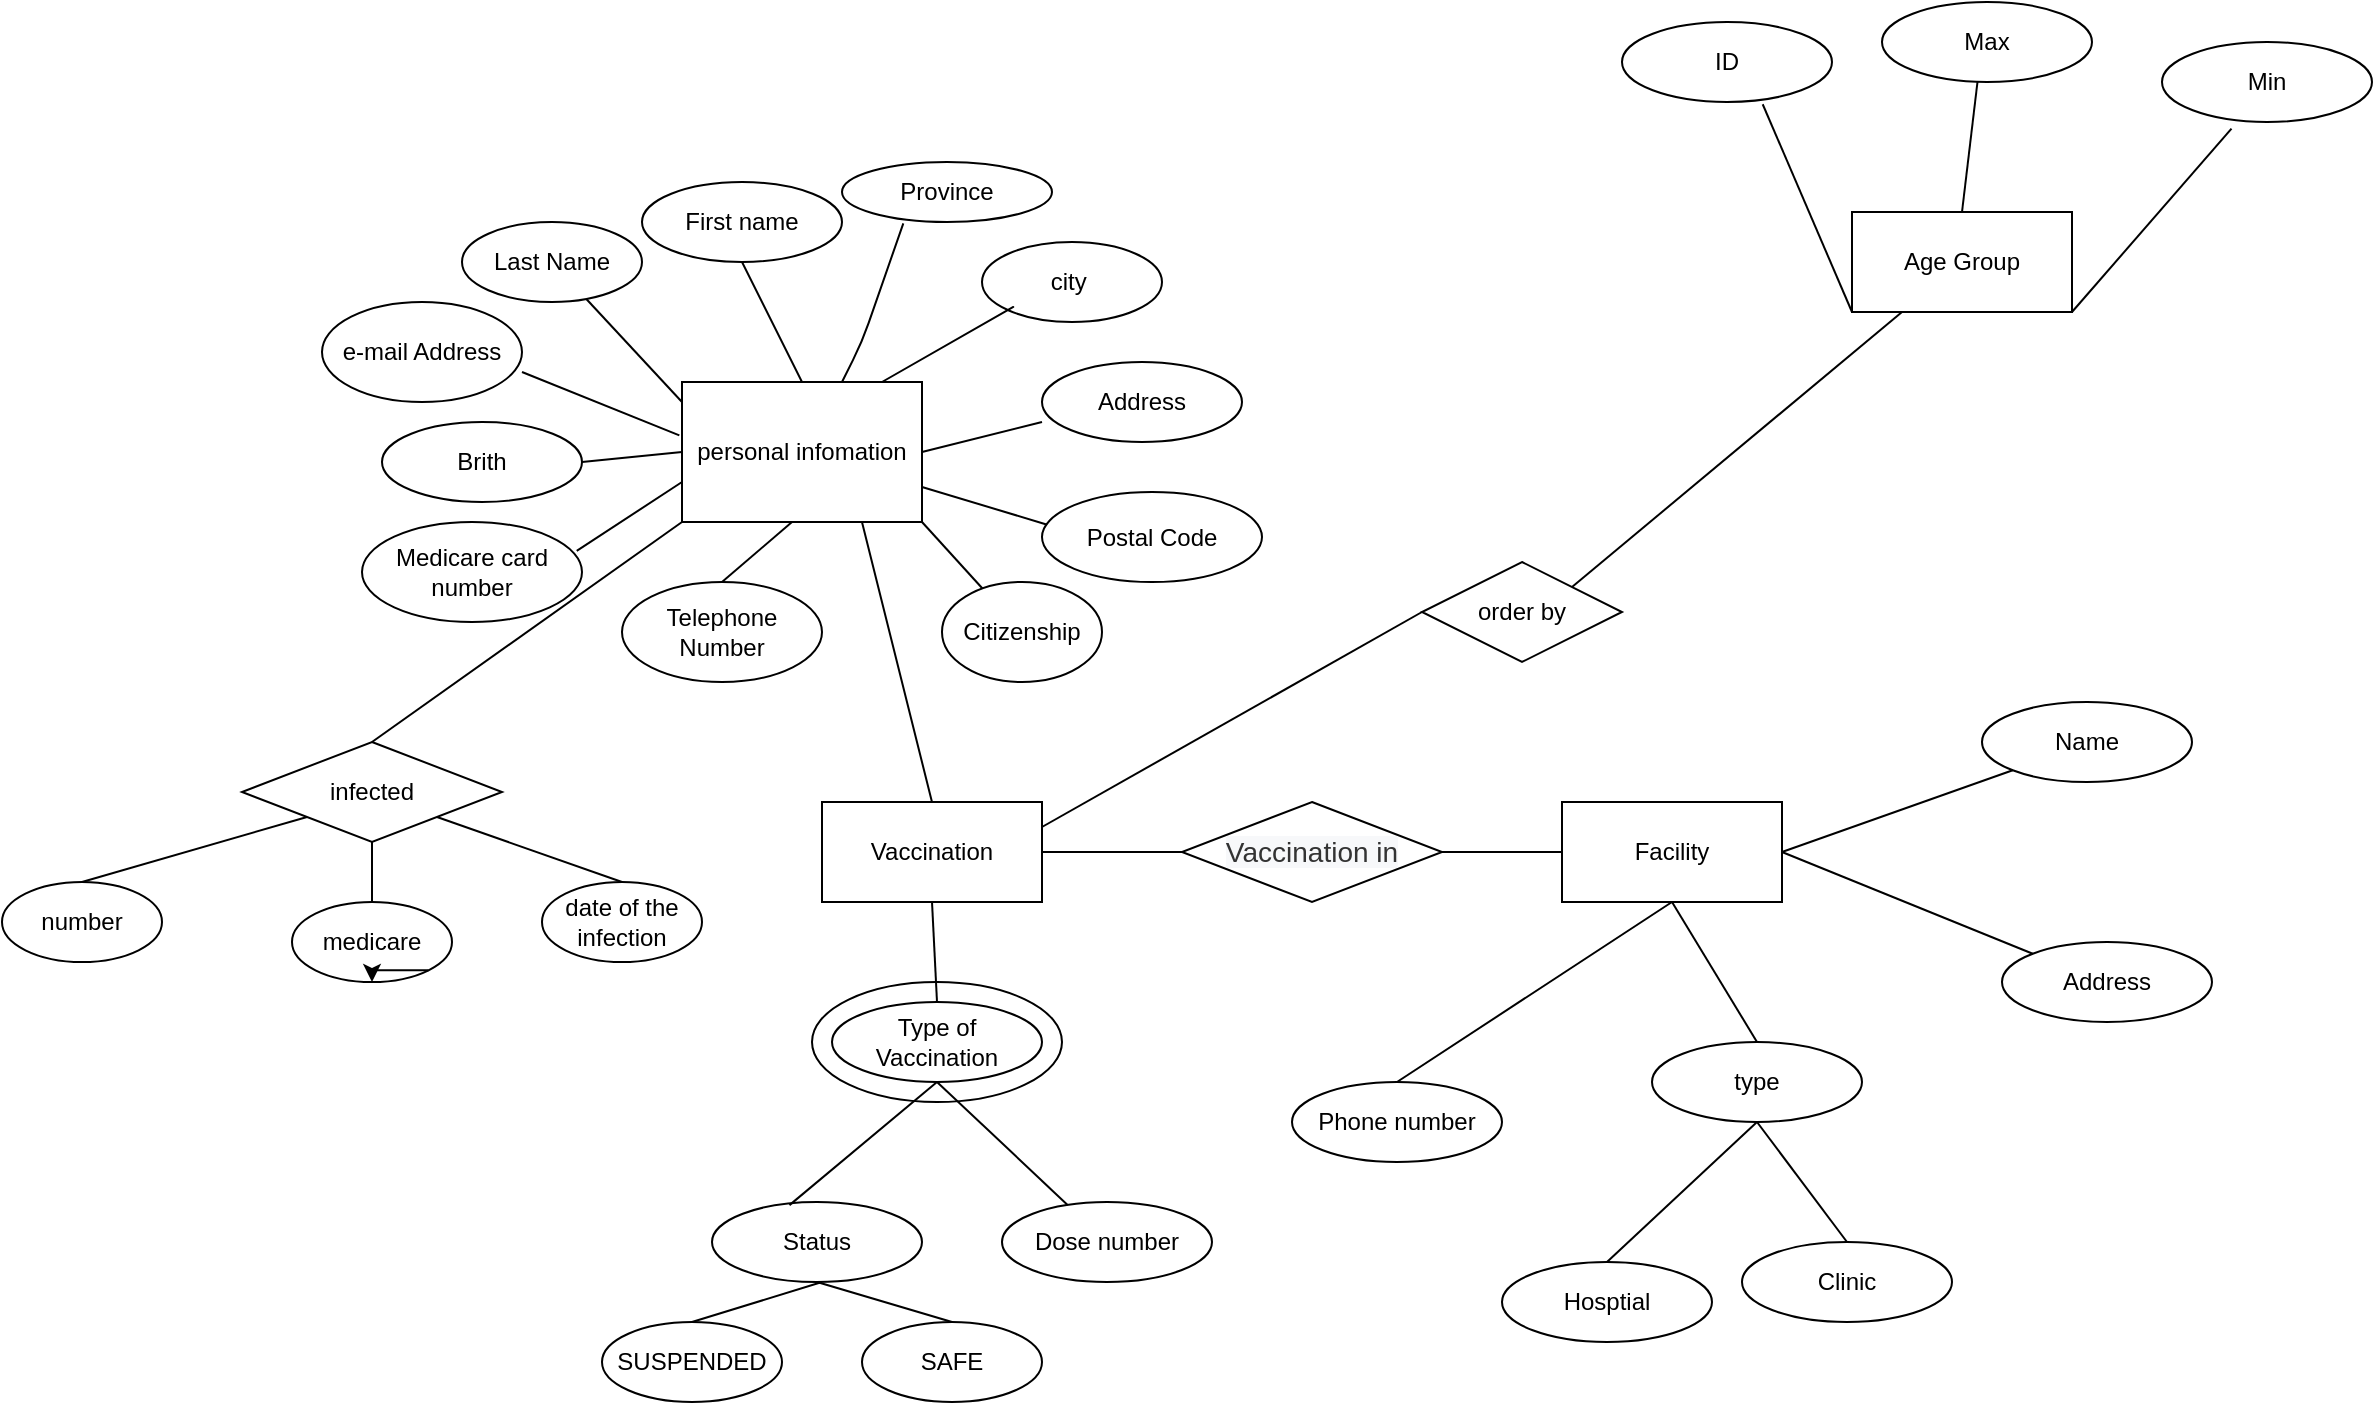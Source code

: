 <mxfile version="14.9.1" type="github">
  <diagram id="R2lEEEUBdFMjLlhIrx00" name="Page-1">
    <mxGraphModel dx="1303" dy="780" grid="1" gridSize="10" guides="1" tooltips="1" connect="1" arrows="1" fold="1" page="1" pageScale="1" pageWidth="850" pageHeight="1100" math="0" shadow="0" extFonts="Permanent Marker^https://fonts.googleapis.com/css?family=Permanent+Marker">
      <root>
        <mxCell id="0" />
        <mxCell id="1" parent="0" />
        <mxCell id="1nCUN_lqg33BC2NNS5_m-62" value="" style="ellipse;whiteSpace=wrap;html=1;" vertex="1" parent="1">
          <mxGeometry x="405" y="510" width="125" height="60" as="geometry" />
        </mxCell>
        <mxCell id="1nCUN_lqg33BC2NNS5_m-1" value="personal infomation" style="rounded=0;whiteSpace=wrap;html=1;align=center;" vertex="1" parent="1">
          <mxGeometry x="340" y="210" width="120" height="70" as="geometry" />
        </mxCell>
        <mxCell id="1nCUN_lqg33BC2NNS5_m-2" value="First name" style="ellipse;whiteSpace=wrap;html=1;rounded=0;" vertex="1" parent="1">
          <mxGeometry x="320" y="110" width="100" height="40" as="geometry" />
        </mxCell>
        <mxCell id="1nCUN_lqg33BC2NNS5_m-6" value="" style="endArrow=none;html=1;exitX=0.5;exitY=0;exitDx=0;exitDy=0;entryX=0.5;entryY=1;entryDx=0;entryDy=0;" edge="1" parent="1" source="1nCUN_lqg33BC2NNS5_m-1" target="1nCUN_lqg33BC2NNS5_m-2">
          <mxGeometry width="50" height="50" relative="1" as="geometry">
            <mxPoint x="370" y="180" as="sourcePoint" />
            <mxPoint x="420" y="130" as="targetPoint" />
            <Array as="points" />
          </mxGeometry>
        </mxCell>
        <mxCell id="1nCUN_lqg33BC2NNS5_m-7" value="" style="rounded=0;whiteSpace=wrap;html=1;" vertex="1" parent="1">
          <mxGeometry x="680" y="180" width="120" as="geometry" />
        </mxCell>
        <mxCell id="1nCUN_lqg33BC2NNS5_m-8" value="Last Name" style="ellipse;whiteSpace=wrap;html=1;" vertex="1" parent="1">
          <mxGeometry x="230" y="130" width="90" height="40" as="geometry" />
        </mxCell>
        <mxCell id="1nCUN_lqg33BC2NNS5_m-9" value="Brith" style="ellipse;whiteSpace=wrap;html=1;" vertex="1" parent="1">
          <mxGeometry x="190" y="230" width="100" height="40" as="geometry" />
        </mxCell>
        <mxCell id="1nCUN_lqg33BC2NNS5_m-10" value="Medicare card number" style="ellipse;whiteSpace=wrap;html=1;" vertex="1" parent="1">
          <mxGeometry x="180" y="280" width="110" height="50" as="geometry" />
        </mxCell>
        <mxCell id="1nCUN_lqg33BC2NNS5_m-11" value="Telephone Number" style="ellipse;whiteSpace=wrap;html=1;" vertex="1" parent="1">
          <mxGeometry x="310" y="310" width="100" height="50" as="geometry" />
        </mxCell>
        <mxCell id="1nCUN_lqg33BC2NNS5_m-12" value="Citizenship" style="ellipse;whiteSpace=wrap;html=1;" vertex="1" parent="1">
          <mxGeometry x="470" y="310" width="80" height="50" as="geometry" />
        </mxCell>
        <mxCell id="1nCUN_lqg33BC2NNS5_m-13" value="city&amp;nbsp;" style="ellipse;whiteSpace=wrap;html=1;" vertex="1" parent="1">
          <mxGeometry x="490" y="140" width="90" height="40" as="geometry" />
        </mxCell>
        <mxCell id="1nCUN_lqg33BC2NNS5_m-14" value="Address" style="ellipse;whiteSpace=wrap;html=1;" vertex="1" parent="1">
          <mxGeometry x="520" y="200" width="100" height="40" as="geometry" />
        </mxCell>
        <mxCell id="1nCUN_lqg33BC2NNS5_m-15" value="" style="endArrow=none;html=1;entryX=0;entryY=0.5;entryDx=0;entryDy=0;exitX=1;exitY=0.5;exitDx=0;exitDy=0;" edge="1" parent="1" source="1nCUN_lqg33BC2NNS5_m-9" target="1nCUN_lqg33BC2NNS5_m-1">
          <mxGeometry width="50" height="50" relative="1" as="geometry">
            <mxPoint x="290" y="230" as="sourcePoint" />
            <mxPoint x="340" y="180" as="targetPoint" />
            <Array as="points" />
          </mxGeometry>
        </mxCell>
        <mxCell id="1nCUN_lqg33BC2NNS5_m-16" value="" style="endArrow=none;html=1;" edge="1" parent="1" target="1nCUN_lqg33BC2NNS5_m-8">
          <mxGeometry width="50" height="50" relative="1" as="geometry">
            <mxPoint x="340" y="220" as="sourcePoint" />
            <mxPoint x="430" y="220" as="targetPoint" />
          </mxGeometry>
        </mxCell>
        <mxCell id="1nCUN_lqg33BC2NNS5_m-17" value="" style="endArrow=none;html=1;exitX=0.976;exitY=0.289;exitDx=0;exitDy=0;exitPerimeter=0;" edge="1" parent="1" source="1nCUN_lqg33BC2NNS5_m-10">
          <mxGeometry width="50" height="50" relative="1" as="geometry">
            <mxPoint x="290" y="310" as="sourcePoint" />
            <mxPoint x="340" y="260" as="targetPoint" />
          </mxGeometry>
        </mxCell>
        <mxCell id="1nCUN_lqg33BC2NNS5_m-18" value="" style="endArrow=none;html=1;exitX=0.5;exitY=0;exitDx=0;exitDy=0;" edge="1" parent="1" source="1nCUN_lqg33BC2NNS5_m-11">
          <mxGeometry width="50" height="50" relative="1" as="geometry">
            <mxPoint x="345" y="320" as="sourcePoint" />
            <mxPoint x="395" y="280" as="targetPoint" />
          </mxGeometry>
        </mxCell>
        <mxCell id="1nCUN_lqg33BC2NNS5_m-20" value="" style="endArrow=none;html=1;" edge="1" parent="1">
          <mxGeometry width="50" height="50" relative="1" as="geometry">
            <mxPoint x="440" y="210" as="sourcePoint" />
            <mxPoint x="440" y="210" as="targetPoint" />
            <Array as="points">
              <mxPoint x="510" y="170" />
            </Array>
          </mxGeometry>
        </mxCell>
        <mxCell id="1nCUN_lqg33BC2NNS5_m-21" value="" style="endArrow=none;html=1;exitX=1;exitY=0.5;exitDx=0;exitDy=0;" edge="1" parent="1" source="1nCUN_lqg33BC2NNS5_m-1">
          <mxGeometry width="50" height="50" relative="1" as="geometry">
            <mxPoint x="470" y="280" as="sourcePoint" />
            <mxPoint x="520" y="230" as="targetPoint" />
          </mxGeometry>
        </mxCell>
        <mxCell id="1nCUN_lqg33BC2NNS5_m-22" value="" style="endArrow=none;html=1;" edge="1" parent="1" target="1nCUN_lqg33BC2NNS5_m-12">
          <mxGeometry width="50" height="50" relative="1" as="geometry">
            <mxPoint x="460" y="280" as="sourcePoint" />
            <mxPoint x="430" y="220" as="targetPoint" />
            <Array as="points" />
          </mxGeometry>
        </mxCell>
        <mxCell id="1nCUN_lqg33BC2NNS5_m-23" value="Postal Code" style="ellipse;whiteSpace=wrap;html=1;" vertex="1" parent="1">
          <mxGeometry x="520" y="265" width="110" height="45" as="geometry" />
        </mxCell>
        <mxCell id="1nCUN_lqg33BC2NNS5_m-24" value="e-mail Address" style="ellipse;whiteSpace=wrap;html=1;" vertex="1" parent="1">
          <mxGeometry x="160" y="170" width="100" height="50" as="geometry" />
        </mxCell>
        <mxCell id="1nCUN_lqg33BC2NNS5_m-25" value="Province" style="ellipse;whiteSpace=wrap;html=1;" vertex="1" parent="1">
          <mxGeometry x="420" y="100" width="105" height="30" as="geometry" />
        </mxCell>
        <mxCell id="1nCUN_lqg33BC2NNS5_m-26" value="" style="endArrow=none;html=1;entryX=-0.011;entryY=0.381;entryDx=0;entryDy=0;entryPerimeter=0;" edge="1" parent="1" target="1nCUN_lqg33BC2NNS5_m-1">
          <mxGeometry width="50" height="50" relative="1" as="geometry">
            <mxPoint x="260" y="205" as="sourcePoint" />
            <mxPoint x="310" y="155" as="targetPoint" />
          </mxGeometry>
        </mxCell>
        <mxCell id="1nCUN_lqg33BC2NNS5_m-27" value="" style="endArrow=none;html=1;entryX=0.292;entryY=1.022;entryDx=0;entryDy=0;entryPerimeter=0;" edge="1" parent="1" target="1nCUN_lqg33BC2NNS5_m-25">
          <mxGeometry width="50" height="50" relative="1" as="geometry">
            <mxPoint x="420" y="210" as="sourcePoint" />
            <mxPoint x="430" y="210" as="targetPoint" />
            <Array as="points">
              <mxPoint x="430" y="190" />
            </Array>
          </mxGeometry>
        </mxCell>
        <mxCell id="1nCUN_lqg33BC2NNS5_m-28" value="" style="endArrow=none;html=1;exitX=0.024;exitY=0.363;exitDx=0;exitDy=0;exitPerimeter=0;entryX=1;entryY=0.75;entryDx=0;entryDy=0;" edge="1" parent="1" source="1nCUN_lqg33BC2NNS5_m-23" target="1nCUN_lqg33BC2NNS5_m-1">
          <mxGeometry width="50" height="50" relative="1" as="geometry">
            <mxPoint x="380" y="260" as="sourcePoint" />
            <mxPoint x="430" y="210" as="targetPoint" />
            <Array as="points" />
          </mxGeometry>
        </mxCell>
        <mxCell id="1nCUN_lqg33BC2NNS5_m-29" value="Vaccination" style="rounded=0;whiteSpace=wrap;html=1;" vertex="1" parent="1">
          <mxGeometry x="410" y="420" width="110" height="50" as="geometry" />
        </mxCell>
        <mxCell id="1nCUN_lqg33BC2NNS5_m-31" value="Status" style="ellipse;whiteSpace=wrap;html=1;" vertex="1" parent="1">
          <mxGeometry x="355" y="620" width="105" height="40" as="geometry" />
        </mxCell>
        <mxCell id="1nCUN_lqg33BC2NNS5_m-32" value="Dose number" style="ellipse;whiteSpace=wrap;html=1;" vertex="1" parent="1">
          <mxGeometry x="500" y="620" width="105" height="40" as="geometry" />
        </mxCell>
        <mxCell id="1nCUN_lqg33BC2NNS5_m-33" value="Type of Vaccination" style="ellipse;whiteSpace=wrap;html=1;" vertex="1" parent="1">
          <mxGeometry x="415" y="520" width="105" height="40" as="geometry" />
        </mxCell>
        <mxCell id="1nCUN_lqg33BC2NNS5_m-36" value="" style="endArrow=none;html=1;entryX=0.5;entryY=1;entryDx=0;entryDy=0;exitX=0.5;exitY=0;exitDx=0;exitDy=0;" edge="1" parent="1" source="1nCUN_lqg33BC2NNS5_m-33" target="1nCUN_lqg33BC2NNS5_m-29">
          <mxGeometry width="50" height="50" relative="1" as="geometry">
            <mxPoint x="390" y="510" as="sourcePoint" />
            <mxPoint x="440" y="460" as="targetPoint" />
          </mxGeometry>
        </mxCell>
        <mxCell id="1nCUN_lqg33BC2NNS5_m-37" value="" style="endArrow=none;html=1;entryX=0.369;entryY=0.039;entryDx=0;entryDy=0;entryPerimeter=0;exitX=0.5;exitY=1;exitDx=0;exitDy=0;startArrow=none;" edge="1" parent="1" source="1nCUN_lqg33BC2NNS5_m-33" target="1nCUN_lqg33BC2NNS5_m-31">
          <mxGeometry width="50" height="50" relative="1" as="geometry">
            <mxPoint x="390" y="510" as="sourcePoint" />
            <mxPoint x="440" y="460" as="targetPoint" />
          </mxGeometry>
        </mxCell>
        <mxCell id="1nCUN_lqg33BC2NNS5_m-39" value="" style="endArrow=none;html=1;entryX=0.5;entryY=1;entryDx=0;entryDy=0;" edge="1" parent="1" source="1nCUN_lqg33BC2NNS5_m-32" target="1nCUN_lqg33BC2NNS5_m-33">
          <mxGeometry width="50" height="50" relative="1" as="geometry">
            <mxPoint x="390" y="510" as="sourcePoint" />
            <mxPoint x="440" y="460" as="targetPoint" />
          </mxGeometry>
        </mxCell>
        <mxCell id="1nCUN_lqg33BC2NNS5_m-40" value="Facility" style="rounded=0;whiteSpace=wrap;html=1;" vertex="1" parent="1">
          <mxGeometry x="780" y="420" width="110" height="50" as="geometry" />
        </mxCell>
        <mxCell id="1nCUN_lqg33BC2NNS5_m-42" value="type" style="ellipse;whiteSpace=wrap;html=1;" vertex="1" parent="1">
          <mxGeometry x="825" y="540" width="105" height="40" as="geometry" />
        </mxCell>
        <mxCell id="1nCUN_lqg33BC2NNS5_m-43" value="Phone number" style="ellipse;whiteSpace=wrap;html=1;" vertex="1" parent="1">
          <mxGeometry x="645" y="560" width="105" height="40" as="geometry" />
        </mxCell>
        <mxCell id="1nCUN_lqg33BC2NNS5_m-44" value="Name" style="ellipse;whiteSpace=wrap;html=1;" vertex="1" parent="1">
          <mxGeometry x="990" y="370" width="105" height="40" as="geometry" />
        </mxCell>
        <mxCell id="1nCUN_lqg33BC2NNS5_m-45" value="Address" style="ellipse;whiteSpace=wrap;html=1;" vertex="1" parent="1">
          <mxGeometry x="1000" y="490" width="105" height="40" as="geometry" />
        </mxCell>
        <mxCell id="1nCUN_lqg33BC2NNS5_m-46" value="Hosptial" style="ellipse;whiteSpace=wrap;html=1;" vertex="1" parent="1">
          <mxGeometry x="750" y="650" width="105" height="40" as="geometry" />
        </mxCell>
        <mxCell id="1nCUN_lqg33BC2NNS5_m-47" value="Clinic" style="ellipse;whiteSpace=wrap;html=1;" vertex="1" parent="1">
          <mxGeometry x="870" y="640" width="105" height="40" as="geometry" />
        </mxCell>
        <mxCell id="1nCUN_lqg33BC2NNS5_m-48" value="" style="endArrow=none;html=1;entryX=0.5;entryY=1;entryDx=0;entryDy=0;exitX=0.5;exitY=0;exitDx=0;exitDy=0;" edge="1" parent="1" source="1nCUN_lqg33BC2NNS5_m-43" target="1nCUN_lqg33BC2NNS5_m-40">
          <mxGeometry width="50" height="50" relative="1" as="geometry">
            <mxPoint x="400" y="510" as="sourcePoint" />
            <mxPoint x="450" y="460" as="targetPoint" />
          </mxGeometry>
        </mxCell>
        <mxCell id="1nCUN_lqg33BC2NNS5_m-49" value="" style="endArrow=none;html=1;entryX=0.5;entryY=1;entryDx=0;entryDy=0;exitX=0.5;exitY=0;exitDx=0;exitDy=0;" edge="1" parent="1" source="1nCUN_lqg33BC2NNS5_m-42" target="1nCUN_lqg33BC2NNS5_m-40">
          <mxGeometry width="50" height="50" relative="1" as="geometry">
            <mxPoint x="400" y="510" as="sourcePoint" />
            <mxPoint x="450" y="460" as="targetPoint" />
          </mxGeometry>
        </mxCell>
        <mxCell id="1nCUN_lqg33BC2NNS5_m-50" value="" style="endArrow=none;html=1;entryX=0;entryY=1;entryDx=0;entryDy=0;exitX=1;exitY=0.5;exitDx=0;exitDy=0;" edge="1" parent="1" source="1nCUN_lqg33BC2NNS5_m-40" target="1nCUN_lqg33BC2NNS5_m-44">
          <mxGeometry width="50" height="50" relative="1" as="geometry">
            <mxPoint x="400" y="510" as="sourcePoint" />
            <mxPoint x="450" y="460" as="targetPoint" />
          </mxGeometry>
        </mxCell>
        <mxCell id="1nCUN_lqg33BC2NNS5_m-51" value="" style="endArrow=none;html=1;entryX=0;entryY=0;entryDx=0;entryDy=0;exitX=1;exitY=0.5;exitDx=0;exitDy=0;" edge="1" parent="1" source="1nCUN_lqg33BC2NNS5_m-40" target="1nCUN_lqg33BC2NNS5_m-45">
          <mxGeometry width="50" height="50" relative="1" as="geometry">
            <mxPoint x="400" y="510" as="sourcePoint" />
            <mxPoint x="450" y="460" as="targetPoint" />
          </mxGeometry>
        </mxCell>
        <mxCell id="1nCUN_lqg33BC2NNS5_m-52" value="" style="endArrow=none;html=1;entryX=0.5;entryY=1;entryDx=0;entryDy=0;exitX=0.5;exitY=0;exitDx=0;exitDy=0;" edge="1" parent="1" source="1nCUN_lqg33BC2NNS5_m-46" target="1nCUN_lqg33BC2NNS5_m-42">
          <mxGeometry width="50" height="50" relative="1" as="geometry">
            <mxPoint x="400" y="510" as="sourcePoint" />
            <mxPoint x="450" y="460" as="targetPoint" />
          </mxGeometry>
        </mxCell>
        <mxCell id="1nCUN_lqg33BC2NNS5_m-53" value="" style="endArrow=none;html=1;exitX=0.5;exitY=0;exitDx=0;exitDy=0;entryX=0.5;entryY=1;entryDx=0;entryDy=0;" edge="1" parent="1" source="1nCUN_lqg33BC2NNS5_m-47" target="1nCUN_lqg33BC2NNS5_m-42">
          <mxGeometry width="50" height="50" relative="1" as="geometry">
            <mxPoint x="400" y="510" as="sourcePoint" />
            <mxPoint x="760" y="600" as="targetPoint" />
          </mxGeometry>
        </mxCell>
        <mxCell id="1nCUN_lqg33BC2NNS5_m-54" value="Age Group" style="rounded=0;whiteSpace=wrap;html=1;" vertex="1" parent="1">
          <mxGeometry x="925" y="125" width="110" height="50" as="geometry" />
        </mxCell>
        <mxCell id="1nCUN_lqg33BC2NNS5_m-56" value="ID" style="ellipse;whiteSpace=wrap;html=1;" vertex="1" parent="1">
          <mxGeometry x="810" y="30" width="105" height="40" as="geometry" />
        </mxCell>
        <mxCell id="1nCUN_lqg33BC2NNS5_m-57" value="Min" style="ellipse;whiteSpace=wrap;html=1;" vertex="1" parent="1">
          <mxGeometry x="1080" y="40" width="105" height="40" as="geometry" />
        </mxCell>
        <mxCell id="1nCUN_lqg33BC2NNS5_m-58" value="" style="endArrow=none;html=1;entryX=0;entryY=1;entryDx=0;entryDy=0;exitX=0.67;exitY=1.028;exitDx=0;exitDy=0;exitPerimeter=0;" edge="1" parent="1" source="1nCUN_lqg33BC2NNS5_m-56" target="1nCUN_lqg33BC2NNS5_m-54">
          <mxGeometry width="50" height="50" relative="1" as="geometry">
            <mxPoint x="899" y="60" as="sourcePoint" />
            <mxPoint x="450" y="740" as="targetPoint" />
          </mxGeometry>
        </mxCell>
        <mxCell id="1nCUN_lqg33BC2NNS5_m-60" value="" style="endArrow=none;html=1;exitX=0.5;exitY=0;exitDx=0;exitDy=0;entryX=0.5;entryY=0;entryDx=0;entryDy=0;" edge="1" parent="1" source="1nCUN_lqg33BC2NNS5_m-55" target="1nCUN_lqg33BC2NNS5_m-54">
          <mxGeometry width="50" height="50" relative="1" as="geometry">
            <mxPoint x="400" y="790" as="sourcePoint" />
            <mxPoint x="980" y="120" as="targetPoint" />
          </mxGeometry>
        </mxCell>
        <mxCell id="1nCUN_lqg33BC2NNS5_m-64" value="infected" style="rhombus;whiteSpace=wrap;html=1;" vertex="1" parent="1">
          <mxGeometry x="120" y="390" width="130" height="50" as="geometry" />
        </mxCell>
        <mxCell id="1nCUN_lqg33BC2NNS5_m-65" value="number" style="ellipse;whiteSpace=wrap;html=1;" vertex="1" parent="1">
          <mxGeometry y="460" width="80" height="40" as="geometry" />
        </mxCell>
        <mxCell id="1nCUN_lqg33BC2NNS5_m-66" value="date of the infection" style="ellipse;whiteSpace=wrap;html=1;" vertex="1" parent="1">
          <mxGeometry x="270" y="460" width="80" height="40" as="geometry" />
        </mxCell>
        <mxCell id="1nCUN_lqg33BC2NNS5_m-68" value="" style="endArrow=none;html=1;entryX=0;entryY=1;entryDx=0;entryDy=0;exitX=0.5;exitY=0;exitDx=0;exitDy=0;" edge="1" parent="1" source="1nCUN_lqg33BC2NNS5_m-65" target="1nCUN_lqg33BC2NNS5_m-64">
          <mxGeometry width="50" height="50" relative="1" as="geometry">
            <mxPoint x="500" y="470" as="sourcePoint" />
            <mxPoint x="550" y="420" as="targetPoint" />
          </mxGeometry>
        </mxCell>
        <mxCell id="1nCUN_lqg33BC2NNS5_m-69" value="" style="endArrow=none;html=1;entryX=1;entryY=1;entryDx=0;entryDy=0;exitX=0.5;exitY=0;exitDx=0;exitDy=0;" edge="1" parent="1" source="1nCUN_lqg33BC2NNS5_m-66" target="1nCUN_lqg33BC2NNS5_m-64">
          <mxGeometry width="50" height="50" relative="1" as="geometry">
            <mxPoint x="500" y="470" as="sourcePoint" />
            <mxPoint x="550" y="420" as="targetPoint" />
          </mxGeometry>
        </mxCell>
        <mxCell id="1nCUN_lqg33BC2NNS5_m-70" value="&#xa;&#xa;medicare &#xa;&#xa;" style="ellipse;whiteSpace=wrap;html=1;" vertex="1" parent="1">
          <mxGeometry x="145" y="470" width="80" height="40" as="geometry" />
        </mxCell>
        <mxCell id="1nCUN_lqg33BC2NNS5_m-71" value="" style="endArrow=none;html=1;entryX=0.5;entryY=0;entryDx=0;entryDy=0;exitX=0.5;exitY=1;exitDx=0;exitDy=0;" edge="1" parent="1" source="1nCUN_lqg33BC2NNS5_m-64" target="1nCUN_lqg33BC2NNS5_m-70">
          <mxGeometry width="50" height="50" relative="1" as="geometry">
            <mxPoint x="500" y="470" as="sourcePoint" />
            <mxPoint x="550" y="420" as="targetPoint" />
          </mxGeometry>
        </mxCell>
        <mxCell id="1nCUN_lqg33BC2NNS5_m-72" value="" style="endArrow=none;html=1;exitX=0.5;exitY=0;exitDx=0;exitDy=0;entryX=0.75;entryY=1;entryDx=0;entryDy=0;" edge="1" parent="1" source="1nCUN_lqg33BC2NNS5_m-29" target="1nCUN_lqg33BC2NNS5_m-1">
          <mxGeometry width="50" height="50" relative="1" as="geometry">
            <mxPoint x="510" y="390" as="sourcePoint" />
            <mxPoint x="410" y="290" as="targetPoint" />
          </mxGeometry>
        </mxCell>
        <mxCell id="1nCUN_lqg33BC2NNS5_m-74" value="" style="endArrow=none;html=1;entryX=0;entryY=1;entryDx=0;entryDy=0;exitX=0.5;exitY=0;exitDx=0;exitDy=0;" edge="1" parent="1" source="1nCUN_lqg33BC2NNS5_m-64" target="1nCUN_lqg33BC2NNS5_m-1">
          <mxGeometry width="50" height="50" relative="1" as="geometry">
            <mxPoint x="520" y="380" as="sourcePoint" />
            <mxPoint x="570" y="330" as="targetPoint" />
          </mxGeometry>
        </mxCell>
        <mxCell id="1nCUN_lqg33BC2NNS5_m-78" value="" style="endArrow=none;html=1;exitX=1;exitY=0.5;exitDx=0;exitDy=0;entryX=0;entryY=0.5;entryDx=0;entryDy=0;" edge="1" parent="1" source="1nCUN_lqg33BC2NNS5_m-29" target="1nCUN_lqg33BC2NNS5_m-80">
          <mxGeometry width="50" height="50" relative="1" as="geometry">
            <mxPoint x="520" y="610" as="sourcePoint" />
            <mxPoint x="680" y="470" as="targetPoint" />
          </mxGeometry>
        </mxCell>
        <mxCell id="1nCUN_lqg33BC2NNS5_m-55" value="Max" style="ellipse;whiteSpace=wrap;html=1;" vertex="1" parent="1">
          <mxGeometry x="940" y="20" width="105" height="40" as="geometry" />
        </mxCell>
        <mxCell id="1nCUN_lqg33BC2NNS5_m-79" value="" style="endArrow=none;html=1;exitX=0.331;exitY=1.083;exitDx=0;exitDy=0;entryX=1;entryY=1;entryDx=0;entryDy=0;exitPerimeter=0;" edge="1" parent="1" source="1nCUN_lqg33BC2NNS5_m-57" target="1nCUN_lqg33BC2NNS5_m-54">
          <mxGeometry width="50" height="50" relative="1" as="geometry">
            <mxPoint x="530.675" y="805.745" as="sourcePoint" />
            <mxPoint x="1030" y="180" as="targetPoint" />
          </mxGeometry>
        </mxCell>
        <mxCell id="1nCUN_lqg33BC2NNS5_m-80" value="&#xa;&#xa;&lt;span style=&quot;color: rgb(51, 51, 51); font-family: arial, &amp;quot;microsoft yahei&amp;quot;, &amp;quot;\\5fae软雅黑&amp;quot;, &amp;quot;\\5b8b体&amp;quot;, &amp;quot;malgun gothic&amp;quot;, meiryo, sans-serif; font-size: 14px; font-style: normal; font-variant: normal; font-weight: normal; letter-spacing: normal; line-height: 25.99px; text-align: justify; text-indent: 0px; text-transform: none; word-spacing: 0px; background-color: rgb(247, 248, 250); display: inline; float: none;&quot;&gt;Vaccination in&lt;/span&gt;&#xa;&#xa;" style="rhombus;whiteSpace=wrap;html=1;" vertex="1" parent="1">
          <mxGeometry x="590" y="420" width="130" height="50" as="geometry" />
        </mxCell>
        <mxCell id="1nCUN_lqg33BC2NNS5_m-81" value="" style="endArrow=none;html=1;entryX=0;entryY=0.5;entryDx=0;entryDy=0;" edge="1" parent="1" target="1nCUN_lqg33BC2NNS5_m-40">
          <mxGeometry width="50" height="50" relative="1" as="geometry">
            <mxPoint x="720" y="445" as="sourcePoint" />
            <mxPoint x="650" y="410" as="targetPoint" />
          </mxGeometry>
        </mxCell>
        <mxCell id="1nCUN_lqg33BC2NNS5_m-82" value="order by" style="rhombus;whiteSpace=wrap;html=1;" vertex="1" parent="1">
          <mxGeometry x="710" y="300" width="100" height="50" as="geometry" />
        </mxCell>
        <mxCell id="1nCUN_lqg33BC2NNS5_m-84" value="" style="endArrow=none;html=1;entryX=0;entryY=0.5;entryDx=0;entryDy=0;exitX=1;exitY=0.25;exitDx=0;exitDy=0;" edge="1" parent="1" source="1nCUN_lqg33BC2NNS5_m-29" target="1nCUN_lqg33BC2NNS5_m-82">
          <mxGeometry width="50" height="50" relative="1" as="geometry">
            <mxPoint x="600" y="460" as="sourcePoint" />
            <mxPoint x="650" y="410" as="targetPoint" />
          </mxGeometry>
        </mxCell>
        <mxCell id="1nCUN_lqg33BC2NNS5_m-85" value="" style="endArrow=none;html=1;exitX=1;exitY=0;exitDx=0;exitDy=0;" edge="1" parent="1" source="1nCUN_lqg33BC2NNS5_m-82" target="1nCUN_lqg33BC2NNS5_m-54">
          <mxGeometry width="50" height="50" relative="1" as="geometry">
            <mxPoint x="600" y="460" as="sourcePoint" />
            <mxPoint x="650" y="410" as="targetPoint" />
          </mxGeometry>
        </mxCell>
        <mxCell id="1nCUN_lqg33BC2NNS5_m-86" style="edgeStyle=orthogonalEdgeStyle;rounded=0;orthogonalLoop=1;jettySize=auto;html=1;exitX=1;exitY=1;exitDx=0;exitDy=0;entryX=0.5;entryY=1;entryDx=0;entryDy=0;" edge="1" parent="1" source="1nCUN_lqg33BC2NNS5_m-70" target="1nCUN_lqg33BC2NNS5_m-70">
          <mxGeometry relative="1" as="geometry" />
        </mxCell>
        <mxCell id="1nCUN_lqg33BC2NNS5_m-87" value="SUSPENDED" style="ellipse;whiteSpace=wrap;html=1;" vertex="1" parent="1">
          <mxGeometry x="300" y="680" width="90" height="40" as="geometry" />
        </mxCell>
        <mxCell id="1nCUN_lqg33BC2NNS5_m-88" value="SAFE" style="ellipse;whiteSpace=wrap;html=1;" vertex="1" parent="1">
          <mxGeometry x="430" y="680" width="90" height="40" as="geometry" />
        </mxCell>
        <mxCell id="1nCUN_lqg33BC2NNS5_m-89" value="" style="endArrow=none;html=1;entryX=0.5;entryY=0;entryDx=0;entryDy=0;" edge="1" parent="1" target="1nCUN_lqg33BC2NNS5_m-87">
          <mxGeometry width="50" height="50" relative="1" as="geometry">
            <mxPoint x="410" y="660" as="sourcePoint" />
            <mxPoint x="650" y="410" as="targetPoint" />
          </mxGeometry>
        </mxCell>
        <mxCell id="1nCUN_lqg33BC2NNS5_m-90" value="" style="endArrow=none;html=1;exitX=0.5;exitY=1;exitDx=0;exitDy=0;entryX=0.5;entryY=0;entryDx=0;entryDy=0;" edge="1" parent="1" source="1nCUN_lqg33BC2NNS5_m-31" target="1nCUN_lqg33BC2NNS5_m-88">
          <mxGeometry width="50" height="50" relative="1" as="geometry">
            <mxPoint x="600" y="460" as="sourcePoint" />
            <mxPoint x="650" y="410" as="targetPoint" />
          </mxGeometry>
        </mxCell>
      </root>
    </mxGraphModel>
  </diagram>
</mxfile>
